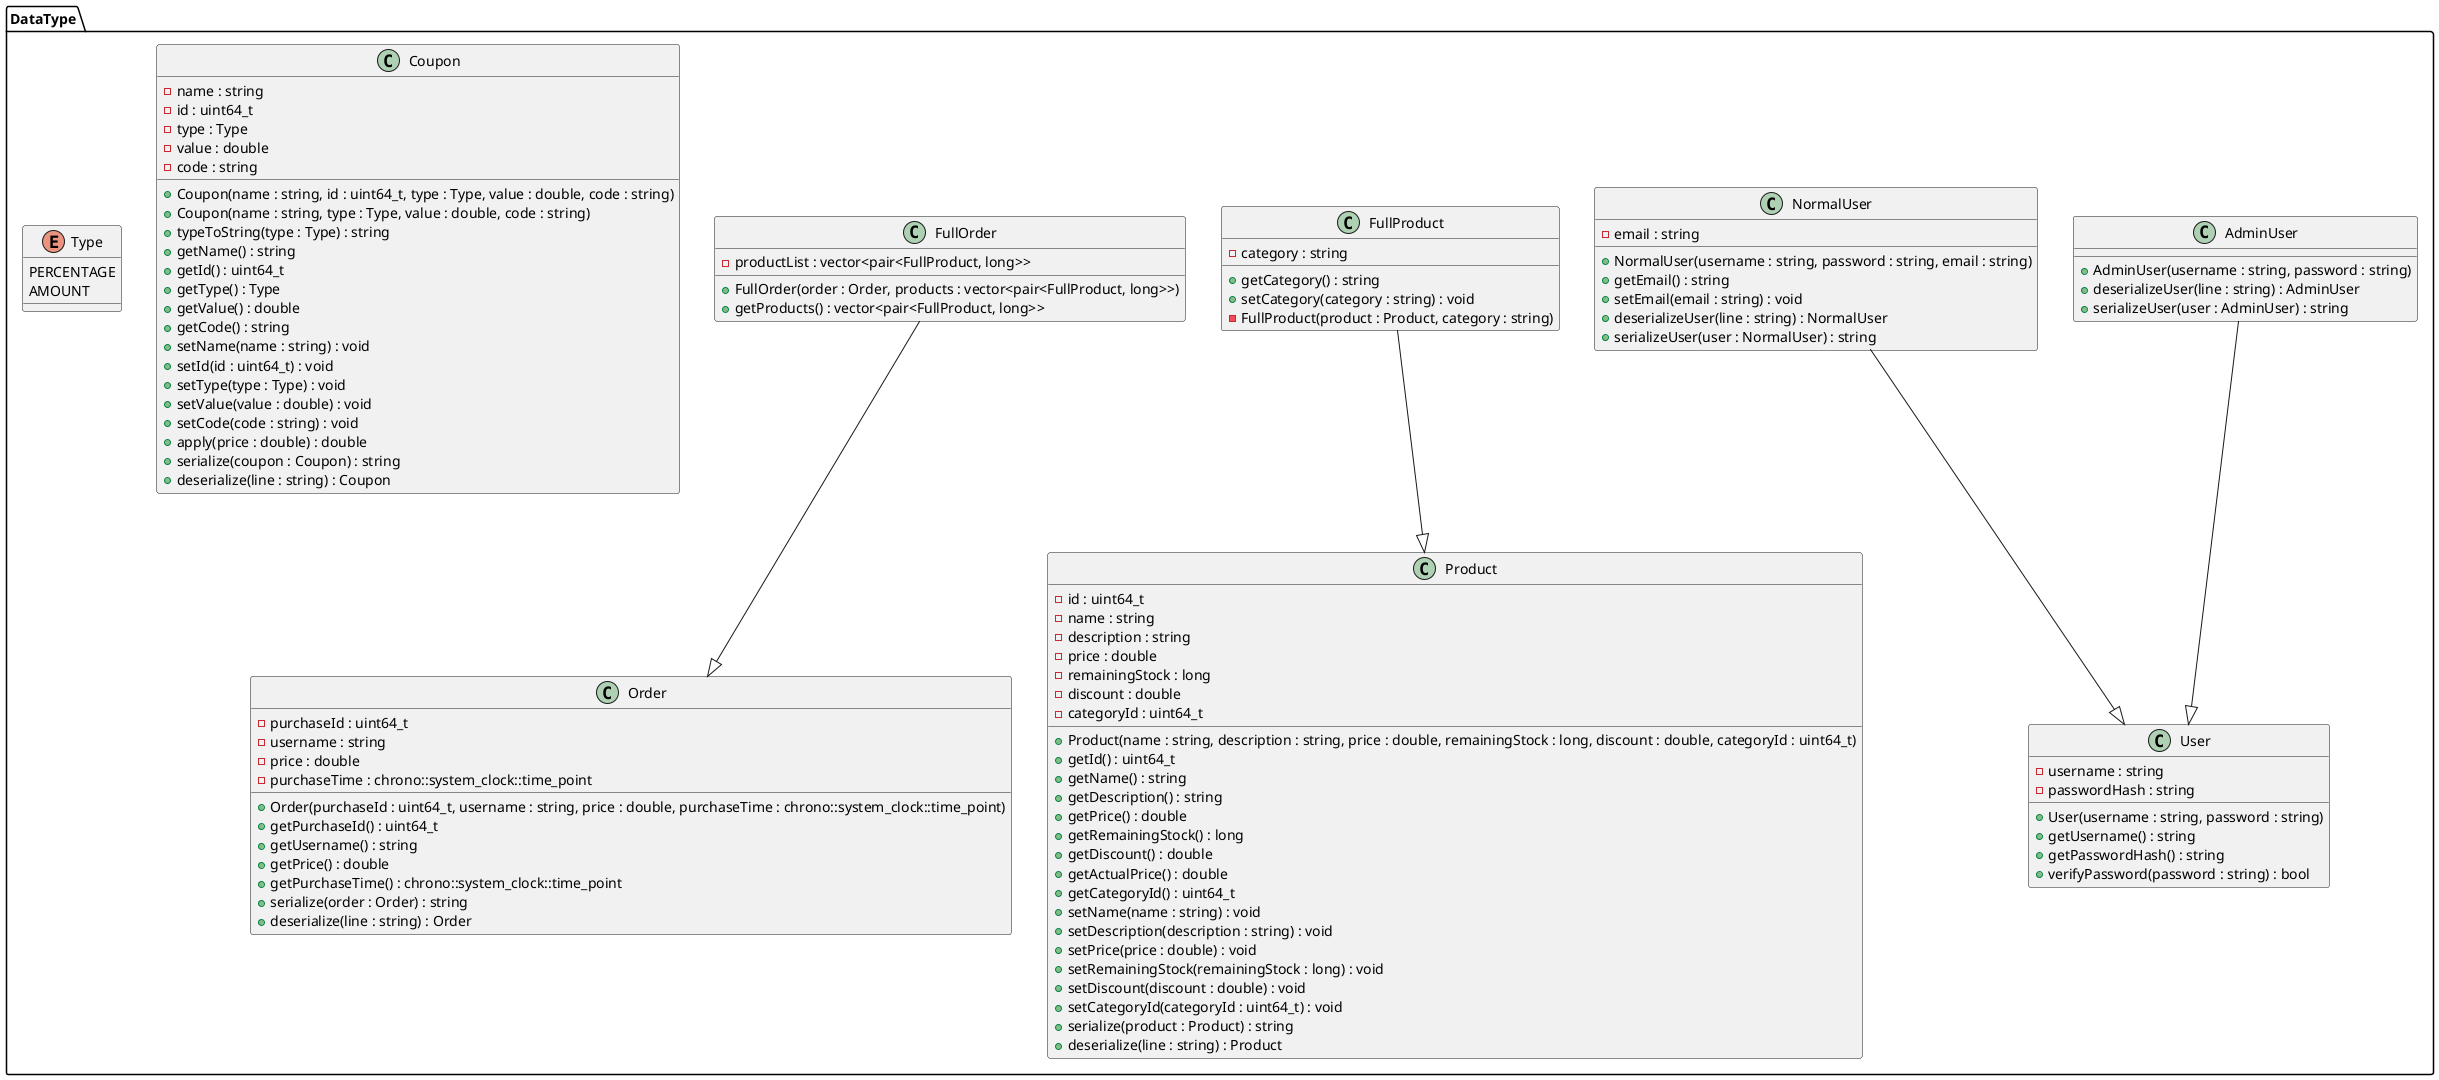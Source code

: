 @startuml

namespace DataType {

    class User {
        + User(username : string, password : string)
        + getUsername() : string
        + getPasswordHash() : string
        + verifyPassword(password : string) : bool
        - username : string
        - passwordHash : string
    }

    class AdminUser {
        + AdminUser(username : string, password : string)
        + deserializeUser(line : string) : AdminUser
        + serializeUser(user : AdminUser) : string
    }
    AdminUser --|> User

    class NormalUser {
        + NormalUser(username : string, password : string, email : string)
        + getEmail() : string
        + setEmail(email : string) : void
        + deserializeUser(line : string) : NormalUser
        + serializeUser(user : NormalUser) : string
        - email : string
    }
    NormalUser --|> User

    class Product {
        + Product(name : string, description : string, price : double, remainingStock : long, discount : double, categoryId : uint64_t)
        + getId() : uint64_t
        + getName() : string
        + getDescription() : string
        + getPrice() : double
        + getRemainingStock() : long
        + getDiscount() : double
        + getActualPrice() : double
        + getCategoryId() : uint64_t
        + setName(name : string) : void
        + setDescription(description : string) : void
        + setPrice(price : double) : void
        + setRemainingStock(remainingStock : long) : void
        + setDiscount(discount : double) : void
        + setCategoryId(categoryId : uint64_t) : void
        + serialize(product : Product) : string
        + deserialize(line : string) : Product
        - id : uint64_t
        - name : string
        - description : string
        - price : double
        - remainingStock : long
        - discount : double
        - categoryId : uint64_t
    }

    class FullProduct {
        + getCategory() : string
        + setCategory(category : string) : void
        - FullProduct(product : Product, category : string)
        - category : string
    }
    FullProduct --|> Product

    class Order {
        + Order(purchaseId : uint64_t, username : string, price : double, purchaseTime : chrono::system_clock::time_point)
        + getPurchaseId() : uint64_t
        + getUsername() : string
        + getPrice() : double
        + getPurchaseTime() : chrono::system_clock::time_point
        + serialize(order : Order) : string
        + deserialize(line : string) : Order
        - purchaseId : uint64_t
        - username : string
        - price : double
        - purchaseTime : chrono::system_clock::time_point
    }

    class FullOrder {
        + FullOrder(order : Order, products : vector<pair<FullProduct, long>>)
        + getProducts() : vector<pair<FullProduct, long>>
        - productList : vector<pair<FullProduct, long>>
    }
    FullOrder --|> Order

    class Coupon {
        + Coupon(name : string, id : uint64_t, type : Type, value : double, code : string)
        + Coupon(name : string, type : Type, value : double, code : string)
        + typeToString(type : Type) : string
        + getName() : string
        + getId() : uint64_t
        + getType() : Type
        + getValue() : double
        + getCode() : string
        + setName(name : string) : void
        + setId(id : uint64_t) : void
        + setType(type : Type) : void
        + setValue(value : double) : void
        + setCode(code : string) : void
        + apply(price : double) : double
        + serialize(coupon : Coupon) : string
        + deserialize(line : string) : Coupon
        - name : string
        - id : uint64_t
        - type : Type
        - value : double
        - code : string
    }

    enum Type {
        PERCENTAGE
        AMOUNT
    }
}

@enduml